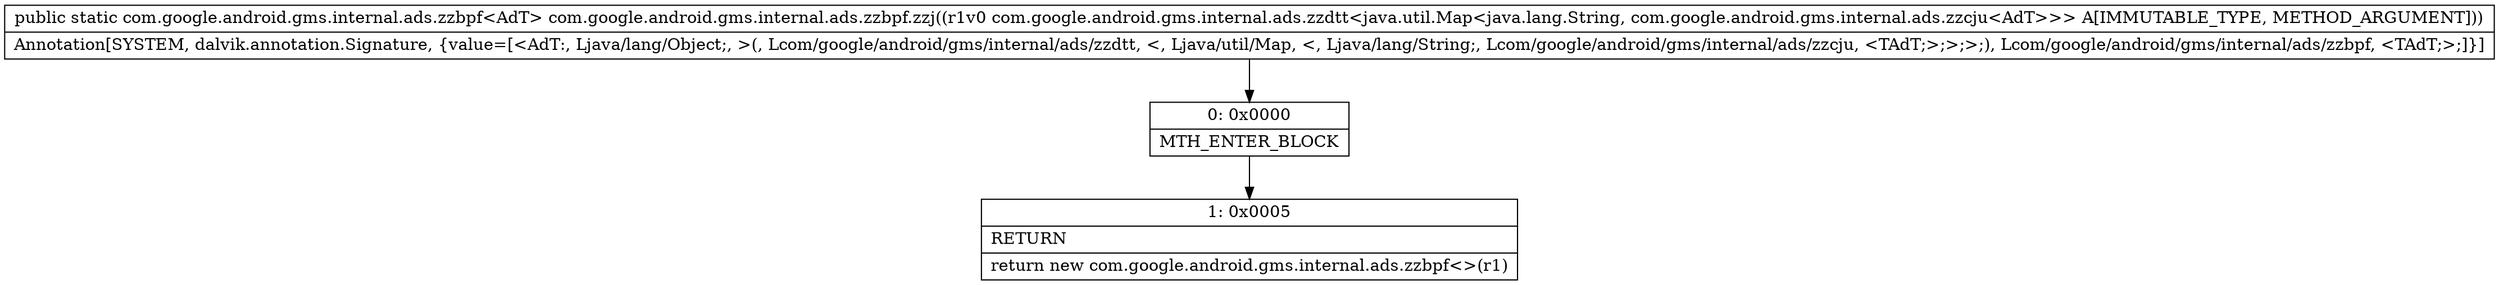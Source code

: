 digraph "CFG forcom.google.android.gms.internal.ads.zzbpf.zzj(Lcom\/google\/android\/gms\/internal\/ads\/zzdtt;)Lcom\/google\/android\/gms\/internal\/ads\/zzbpf;" {
Node_0 [shape=record,label="{0\:\ 0x0000|MTH_ENTER_BLOCK\l}"];
Node_1 [shape=record,label="{1\:\ 0x0005|RETURN\l|return new com.google.android.gms.internal.ads.zzbpf\<\>(r1)\l}"];
MethodNode[shape=record,label="{public static com.google.android.gms.internal.ads.zzbpf\<AdT\> com.google.android.gms.internal.ads.zzbpf.zzj((r1v0 com.google.android.gms.internal.ads.zzdtt\<java.util.Map\<java.lang.String, com.google.android.gms.internal.ads.zzcju\<AdT\>\>\> A[IMMUTABLE_TYPE, METHOD_ARGUMENT]))  | Annotation[SYSTEM, dalvik.annotation.Signature, \{value=[\<AdT:, Ljava\/lang\/Object;, \>(, Lcom\/google\/android\/gms\/internal\/ads\/zzdtt, \<, Ljava\/util\/Map, \<, Ljava\/lang\/String;, Lcom\/google\/android\/gms\/internal\/ads\/zzcju, \<TAdT;\>;\>;\>;), Lcom\/google\/android\/gms\/internal\/ads\/zzbpf, \<TAdT;\>;]\}]\l}"];
MethodNode -> Node_0;
Node_0 -> Node_1;
}

